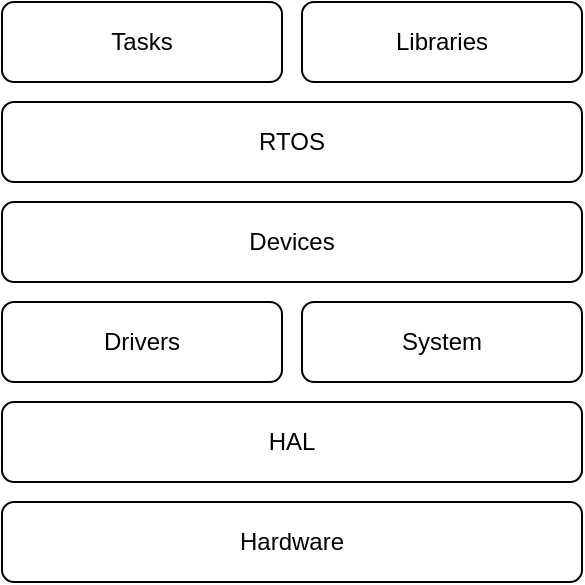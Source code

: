 <mxfile version="16.5.1" type="device"><diagram id="xg8_mASoPFpieOalw3QT" name="Page-1"><mxGraphModel dx="813" dy="499" grid="1" gridSize="10" guides="1" tooltips="1" connect="1" arrows="1" fold="1" page="1" pageScale="1" pageWidth="1169" pageHeight="827" math="0" shadow="0"><root><mxCell id="0"/><mxCell id="1" parent="0"/><mxCell id="NPWZQgvCbVEnl-b_gRio-1" value="Hardware" style="rounded=1;whiteSpace=wrap;html=1;" vertex="1" parent="1"><mxGeometry x="320" y="450" width="290" height="40" as="geometry"/></mxCell><mxCell id="NPWZQgvCbVEnl-b_gRio-2" value="HAL" style="rounded=1;whiteSpace=wrap;html=1;" vertex="1" parent="1"><mxGeometry x="320" y="400" width="290" height="40" as="geometry"/></mxCell><mxCell id="NPWZQgvCbVEnl-b_gRio-4" value="Drivers" style="rounded=1;whiteSpace=wrap;html=1;" vertex="1" parent="1"><mxGeometry x="320" y="350" width="140" height="40" as="geometry"/></mxCell><mxCell id="NPWZQgvCbVEnl-b_gRio-5" value="Devices" style="rounded=1;whiteSpace=wrap;html=1;" vertex="1" parent="1"><mxGeometry x="320" y="300" width="290" height="40" as="geometry"/></mxCell><mxCell id="NPWZQgvCbVEnl-b_gRio-6" value="RTOS" style="rounded=1;whiteSpace=wrap;html=1;" vertex="1" parent="1"><mxGeometry x="320" y="250" width="290" height="40" as="geometry"/></mxCell><mxCell id="NPWZQgvCbVEnl-b_gRio-7" value="System" style="rounded=1;whiteSpace=wrap;html=1;" vertex="1" parent="1"><mxGeometry x="470" y="350" width="140" height="40" as="geometry"/></mxCell><mxCell id="NPWZQgvCbVEnl-b_gRio-8" value="Tasks" style="rounded=1;whiteSpace=wrap;html=1;" vertex="1" parent="1"><mxGeometry x="320" y="200" width="140" height="40" as="geometry"/></mxCell><mxCell id="NPWZQgvCbVEnl-b_gRio-9" value="Libraries" style="rounded=1;whiteSpace=wrap;html=1;" vertex="1" parent="1"><mxGeometry x="470" y="200" width="140" height="40" as="geometry"/></mxCell></root></mxGraphModel></diagram></mxfile>
